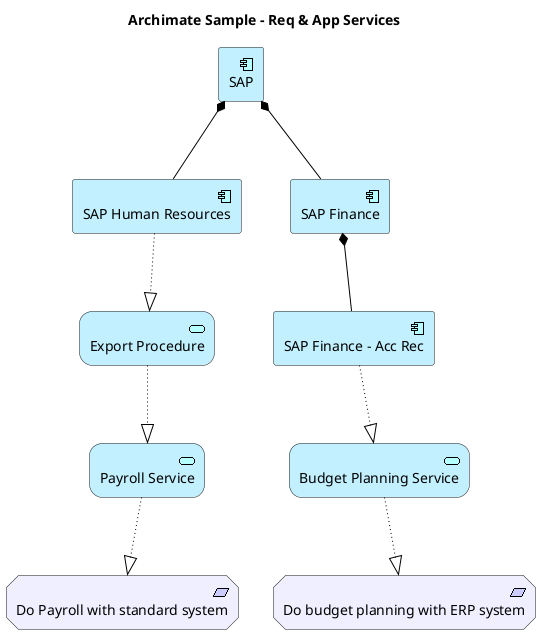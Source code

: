 @startuml class

' class diagram
' class Duck extends Animal{
'     +String beakColour
'     +swim()
'     +quack()
' }

' class Fish extends Animal{
'     -int sizeInFeeet
'     -canEat()
' }

' Two column flow
' |A Section|
' start
' :step 1;
' |#AntiqueWhite|B Section|
' :step 2;
' :step 3;
' |A Section|
' :step 4;
' |B Section|
' :step 5;
' stop;

' actor user 
' hide footbox
' user -> A: Do Work
' activate A
' A -> B : create request
' activate B
' B -> C :do work
' activate C
' C --> B : work done
' destroy C
' B --> A : request created
' deactivate B
' A -> user : done
' deactivate A


' title: cash book
' scale 1
' left to right direction
' top to bottom direction

' skinparam PackageStyle rect
' actor customer as uid
' actor admin 
' actor bank 

' rectangle bank_statement{
'     uid .> (income): include
   
    ' (bank )-> (income)
'     (income)->(expenses): exclude
'     (expenses)->(balance): extend
'     (balance).> admin
' }

' rectangle cash_book{
'     uid .> (booking): include
'     (bank)-> (income)
'     (booking)->(income): change status
'     (expenses)->(balance): extend
'     (balance).> admin
' }


!include <archimate/Archimate.puml>

title Archimate Sample - Req & App Services

'Elements'
Motivation_Requirement(ReqPayrollStandard, "Do Payroll with standard system")
Motivation_Requirement(ReqBudgetPlanning, "Do budget planning with ERP system")

Application_Service(ASPayroll,"Payroll Service")
Application_Service(ASBudgetPlanning,"Budget Planning Service")
Application_Service(SAPHREx,"Export Procedure")


Application_Component(ACSAPFinanceAccRec,"SAP Finance - Acc Rec")
Application_Component(ACSAPHR,"SAP Human Resources")
Application_Component(ACSAPFin,"SAP Finance")
Application_Component(ACSAP,"SAP")

'Relationships'
Rel_Realization_Down(ASPayroll,ReqPayrollStandard)
Rel_Realization_Down(ASBudgetPlanning,ReqBudgetPlanning)
Rel_Realization_Down(ACSAPFinanceAccRec,ASBudgetPlanning)
Rel_Realization_Down(ACSAPHR,SAPHREx)

Rel_Composition_Down(ACSAPFin,ACSAPFinanceAccRec)

Rel_Realization_Down(SAPHREx,ASPayroll)
Rel_Composition_Down(ACSAP,ACSAPHR)
Rel_Composition_Down(ACSAP,ACSAPFin)
@enduml